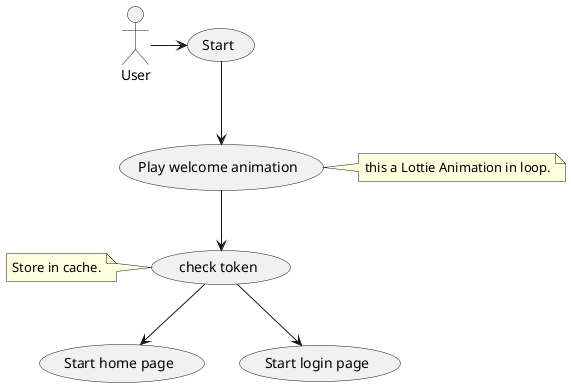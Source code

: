 @startuml
'https://plantuml.com/use-case-diagram

User -> (Start)
(Start)  --> (Play welcome animation)
note right of (Play welcome animation) : this a Lottie Animation in loop.
(Play welcome animation) --> (check token)
note left of (check token) : Store in cache.
(check token)-->(Start home page)
(check token)-->(Start login page)
@enduml
